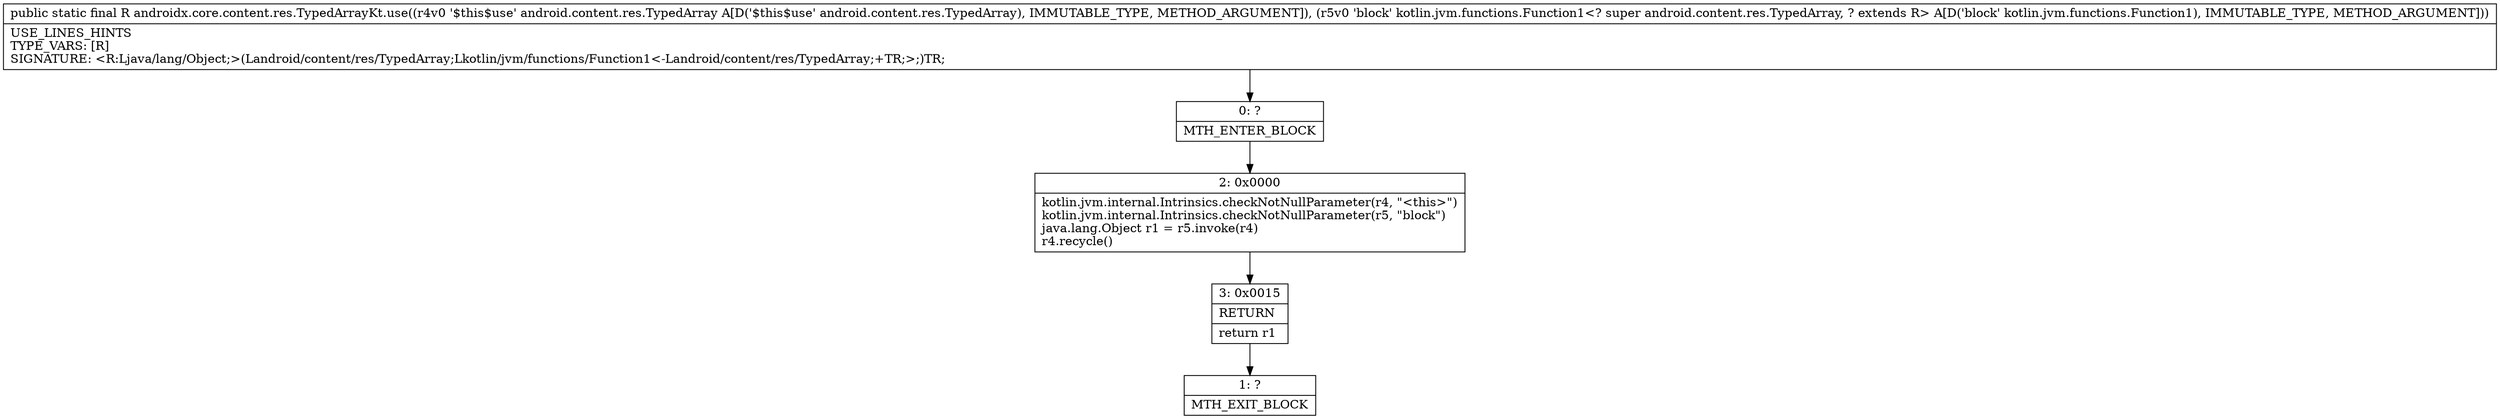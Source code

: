 digraph "CFG forandroidx.core.content.res.TypedArrayKt.use(Landroid\/content\/res\/TypedArray;Lkotlin\/jvm\/functions\/Function1;)Ljava\/lang\/Object;" {
Node_0 [shape=record,label="{0\:\ ?|MTH_ENTER_BLOCK\l}"];
Node_2 [shape=record,label="{2\:\ 0x0000|kotlin.jvm.internal.Intrinsics.checkNotNullParameter(r4, \"\<this\>\")\lkotlin.jvm.internal.Intrinsics.checkNotNullParameter(r5, \"block\")\ljava.lang.Object r1 = r5.invoke(r4)\lr4.recycle()\l}"];
Node_3 [shape=record,label="{3\:\ 0x0015|RETURN\l|return r1\l}"];
Node_1 [shape=record,label="{1\:\ ?|MTH_EXIT_BLOCK\l}"];
MethodNode[shape=record,label="{public static final R androidx.core.content.res.TypedArrayKt.use((r4v0 '$this$use' android.content.res.TypedArray A[D('$this$use' android.content.res.TypedArray), IMMUTABLE_TYPE, METHOD_ARGUMENT]), (r5v0 'block' kotlin.jvm.functions.Function1\<? super android.content.res.TypedArray, ? extends R\> A[D('block' kotlin.jvm.functions.Function1), IMMUTABLE_TYPE, METHOD_ARGUMENT]))  | USE_LINES_HINTS\lTYPE_VARS: [R]\lSIGNATURE: \<R:Ljava\/lang\/Object;\>(Landroid\/content\/res\/TypedArray;Lkotlin\/jvm\/functions\/Function1\<\-Landroid\/content\/res\/TypedArray;+TR;\>;)TR;\l}"];
MethodNode -> Node_0;Node_0 -> Node_2;
Node_2 -> Node_3;
Node_3 -> Node_1;
}

